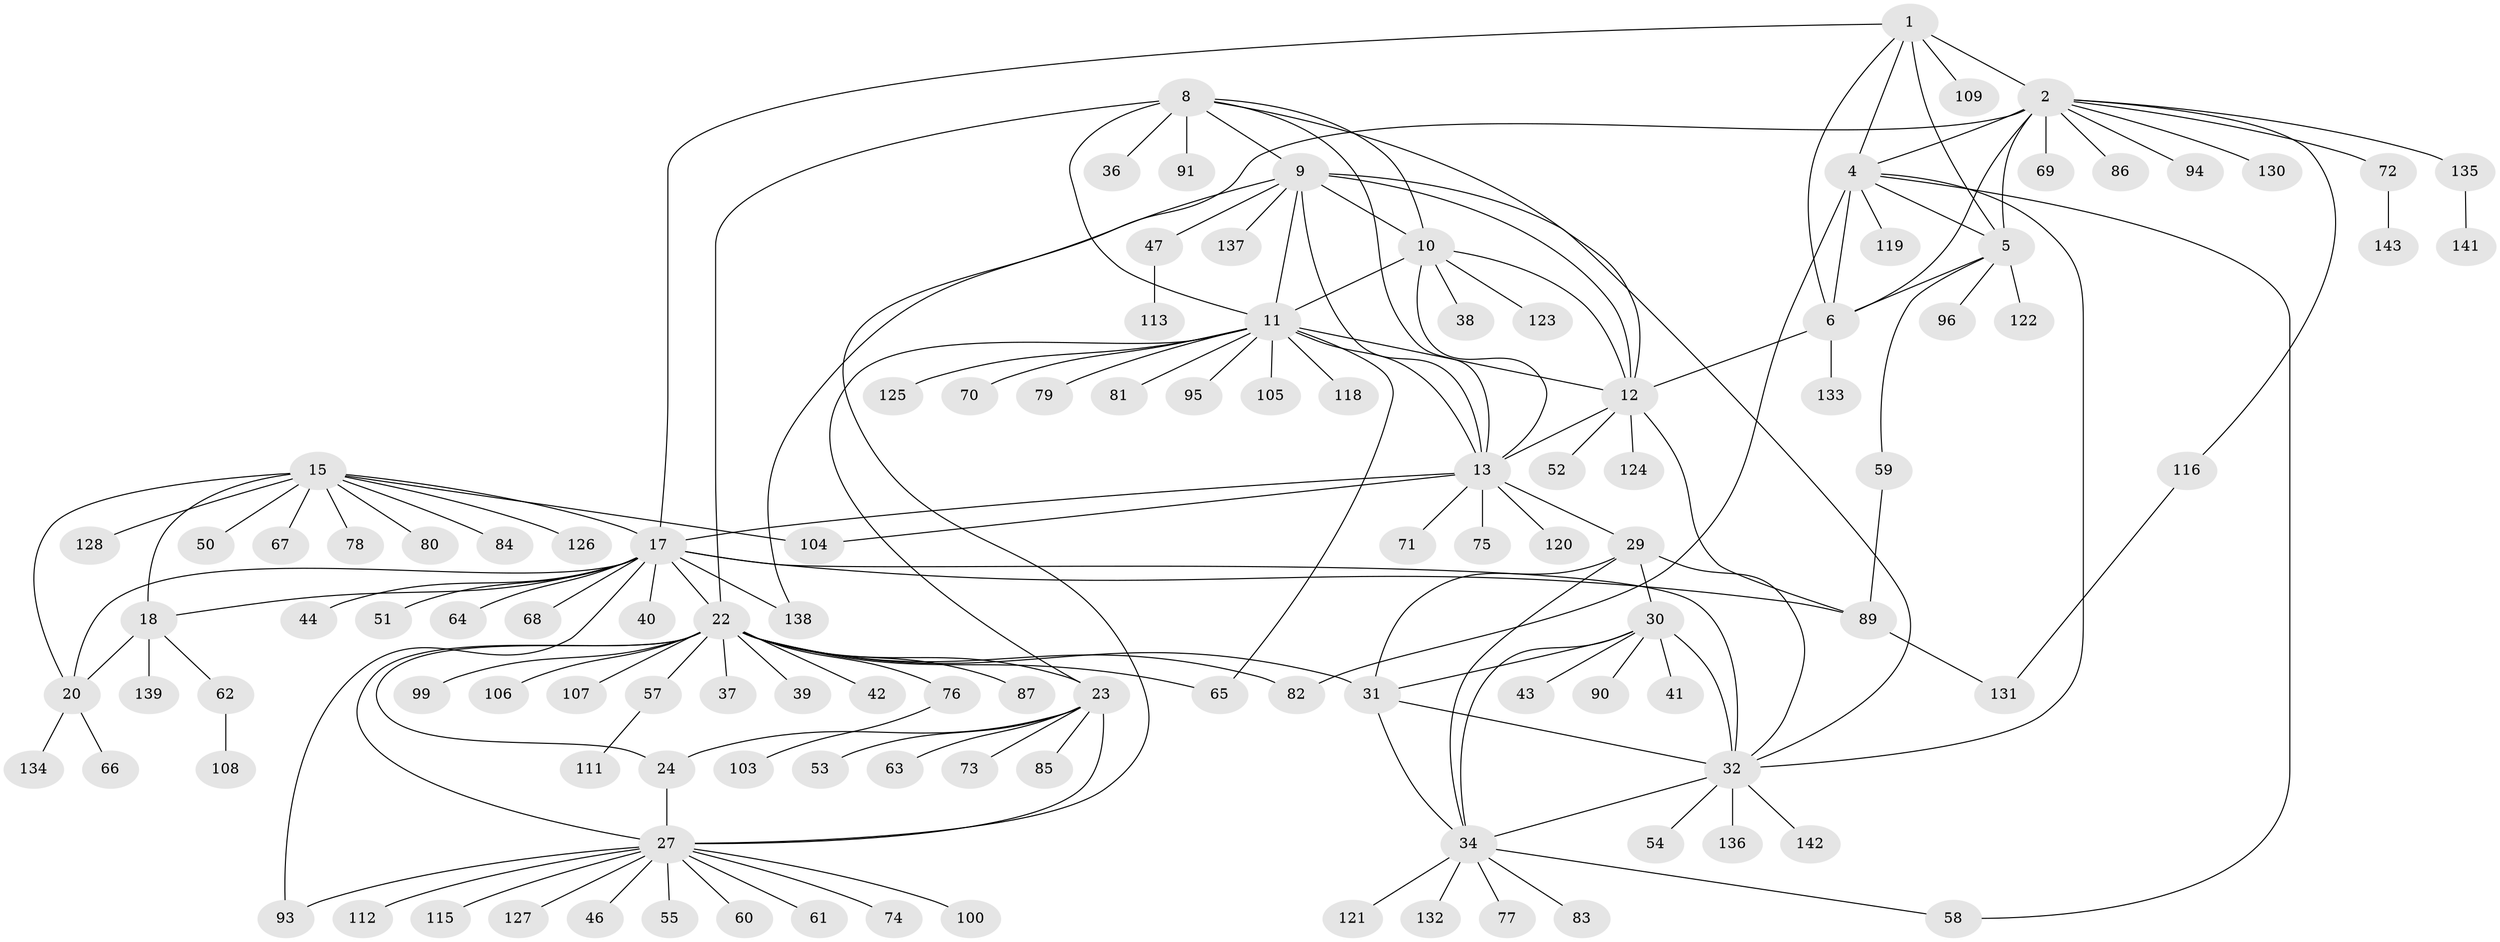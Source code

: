 // Generated by graph-tools (version 1.1) at 2025/24/03/03/25 07:24:14]
// undirected, 117 vertices, 161 edges
graph export_dot {
graph [start="1"]
  node [color=gray90,style=filled];
  1 [super="+3"];
  2 [super="+7"];
  4 [super="+102"];
  5 [super="+45"];
  6 [super="+101"];
  8 [super="+49"];
  9 [super="+92"];
  10 [super="+48"];
  11 [super="+14"];
  12 [super="+129"];
  13 [super="+98"];
  15 [super="+16"];
  17 [super="+19"];
  18 [super="+114"];
  20 [super="+21"];
  22 [super="+25"];
  23 [super="+26"];
  24;
  27 [super="+28"];
  29;
  30 [super="+97"];
  31 [super="+56"];
  32 [super="+33"];
  34 [super="+35"];
  36;
  37;
  38;
  39;
  40;
  41;
  42;
  43;
  44;
  46;
  47 [super="+88"];
  50;
  51;
  52;
  53 [super="+140"];
  54;
  55;
  57;
  58;
  59;
  60;
  61;
  62;
  63;
  64;
  65;
  66;
  67;
  68;
  69;
  70;
  71;
  72;
  73;
  74;
  75;
  76;
  77;
  78;
  79;
  80;
  81;
  82;
  83;
  84;
  85;
  86;
  87;
  89 [super="+110"];
  90;
  91;
  93;
  94;
  95;
  96;
  99;
  100;
  103;
  104;
  105;
  106;
  107;
  108 [super="+117"];
  109;
  111;
  112;
  113;
  115;
  116;
  118;
  119;
  120;
  121;
  122;
  123;
  124;
  125;
  126;
  127;
  128;
  130;
  131;
  132;
  133;
  134;
  135;
  136;
  137;
  138;
  139;
  141;
  142;
  143;
  1 -- 2 [weight=4];
  1 -- 4 [weight=2];
  1 -- 5 [weight=2];
  1 -- 6 [weight=2];
  1 -- 109;
  1 -- 17;
  2 -- 4 [weight=2];
  2 -- 5 [weight=2];
  2 -- 6 [weight=2];
  2 -- 69;
  2 -- 72;
  2 -- 86;
  2 -- 94;
  2 -- 130;
  2 -- 135;
  2 -- 116;
  2 -- 27;
  4 -- 5;
  4 -- 6;
  4 -- 58;
  4 -- 82;
  4 -- 119;
  4 -- 32;
  5 -- 6;
  5 -- 59;
  5 -- 96;
  5 -- 122;
  6 -- 12;
  6 -- 133;
  8 -- 9;
  8 -- 10;
  8 -- 11 [weight=2];
  8 -- 12;
  8 -- 13;
  8 -- 36;
  8 -- 91;
  8 -- 22;
  9 -- 10;
  9 -- 11 [weight=2];
  9 -- 12;
  9 -- 13;
  9 -- 47;
  9 -- 137;
  9 -- 138;
  9 -- 32;
  10 -- 11 [weight=2];
  10 -- 12;
  10 -- 13;
  10 -- 38;
  10 -- 123;
  11 -- 12 [weight=2];
  11 -- 13 [weight=2];
  11 -- 79;
  11 -- 95;
  11 -- 105;
  11 -- 23;
  11 -- 65;
  11 -- 70;
  11 -- 81;
  11 -- 118;
  11 -- 125;
  12 -- 13;
  12 -- 52;
  12 -- 89;
  12 -- 124;
  13 -- 17;
  13 -- 29;
  13 -- 71;
  13 -- 75;
  13 -- 104;
  13 -- 120;
  15 -- 17 [weight=4];
  15 -- 18 [weight=2];
  15 -- 20 [weight=4];
  15 -- 50;
  15 -- 78;
  15 -- 126;
  15 -- 128;
  15 -- 67;
  15 -- 104;
  15 -- 80;
  15 -- 84;
  17 -- 18 [weight=2];
  17 -- 20 [weight=4];
  17 -- 32;
  17 -- 51;
  17 -- 68;
  17 -- 89;
  17 -- 138;
  17 -- 64;
  17 -- 40;
  17 -- 44;
  17 -- 22;
  17 -- 93;
  18 -- 20 [weight=2];
  18 -- 62;
  18 -- 139;
  20 -- 66;
  20 -- 134;
  22 -- 23 [weight=4];
  22 -- 24 [weight=2];
  22 -- 27 [weight=4];
  22 -- 31;
  22 -- 37;
  22 -- 57;
  22 -- 65;
  22 -- 82;
  22 -- 87;
  22 -- 99;
  22 -- 106;
  22 -- 107;
  22 -- 39;
  22 -- 42;
  22 -- 76;
  23 -- 24 [weight=2];
  23 -- 27 [weight=4];
  23 -- 73;
  23 -- 53;
  23 -- 85;
  23 -- 63;
  24 -- 27 [weight=2];
  27 -- 61;
  27 -- 74;
  27 -- 127;
  27 -- 100;
  27 -- 46;
  27 -- 112;
  27 -- 115;
  27 -- 55;
  27 -- 60;
  27 -- 93;
  29 -- 30;
  29 -- 31;
  29 -- 32 [weight=2];
  29 -- 34 [weight=2];
  30 -- 31;
  30 -- 32 [weight=2];
  30 -- 34 [weight=2];
  30 -- 41;
  30 -- 43;
  30 -- 90;
  31 -- 32 [weight=2];
  31 -- 34 [weight=2];
  32 -- 34 [weight=4];
  32 -- 136;
  32 -- 142;
  32 -- 54;
  34 -- 132;
  34 -- 77;
  34 -- 83;
  34 -- 121;
  34 -- 58;
  47 -- 113;
  57 -- 111;
  59 -- 89;
  62 -- 108;
  72 -- 143;
  76 -- 103;
  89 -- 131;
  116 -- 131;
  135 -- 141;
}
